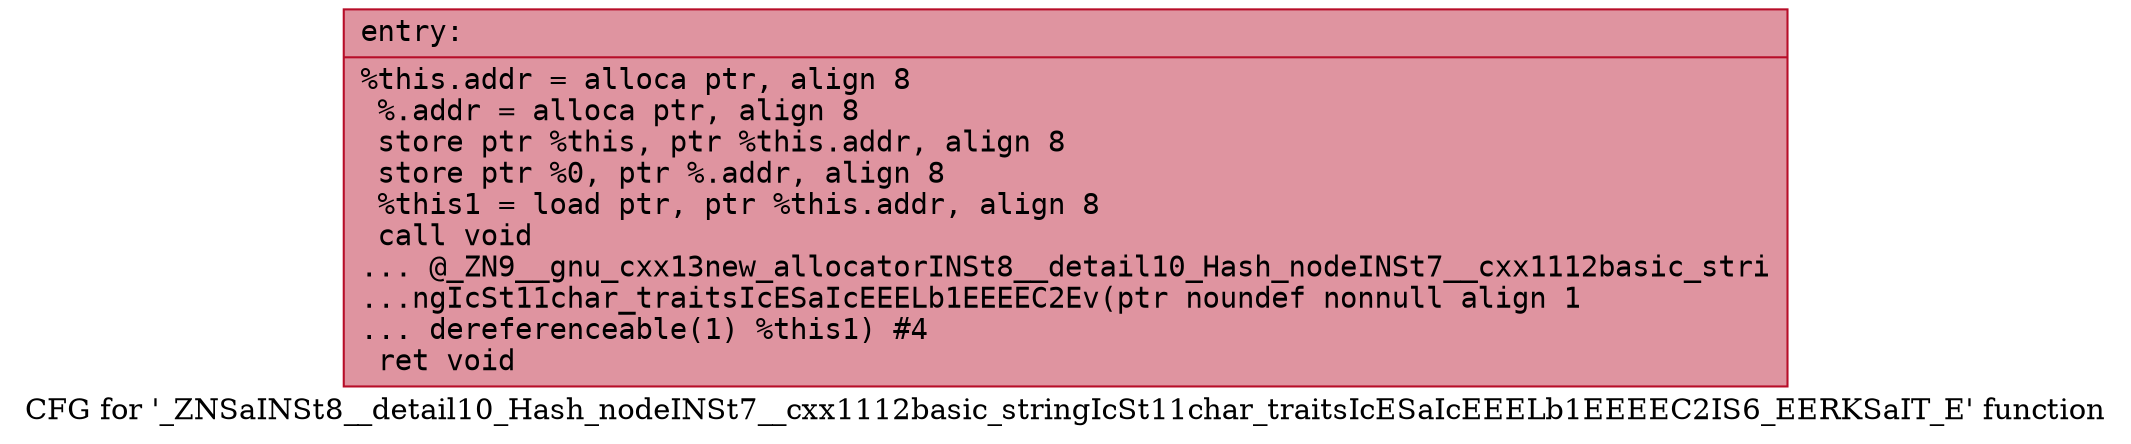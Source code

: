 digraph "CFG for '_ZNSaINSt8__detail10_Hash_nodeINSt7__cxx1112basic_stringIcSt11char_traitsIcESaIcEEELb1EEEEC2IS6_EERKSaIT_E' function" {
	label="CFG for '_ZNSaINSt8__detail10_Hash_nodeINSt7__cxx1112basic_stringIcSt11char_traitsIcESaIcEEELb1EEEEC2IS6_EERKSaIT_E' function";

	Node0x55c7e09b9830 [shape=record,color="#b70d28ff", style=filled, fillcolor="#b70d2870" fontname="Courier",label="{entry:\l|  %this.addr = alloca ptr, align 8\l  %.addr = alloca ptr, align 8\l  store ptr %this, ptr %this.addr, align 8\l  store ptr %0, ptr %.addr, align 8\l  %this1 = load ptr, ptr %this.addr, align 8\l  call void\l... @_ZN9__gnu_cxx13new_allocatorINSt8__detail10_Hash_nodeINSt7__cxx1112basic_stri\l...ngIcSt11char_traitsIcESaIcEEELb1EEEEC2Ev(ptr noundef nonnull align 1\l... dereferenceable(1) %this1) #4\l  ret void\l}"];
}
